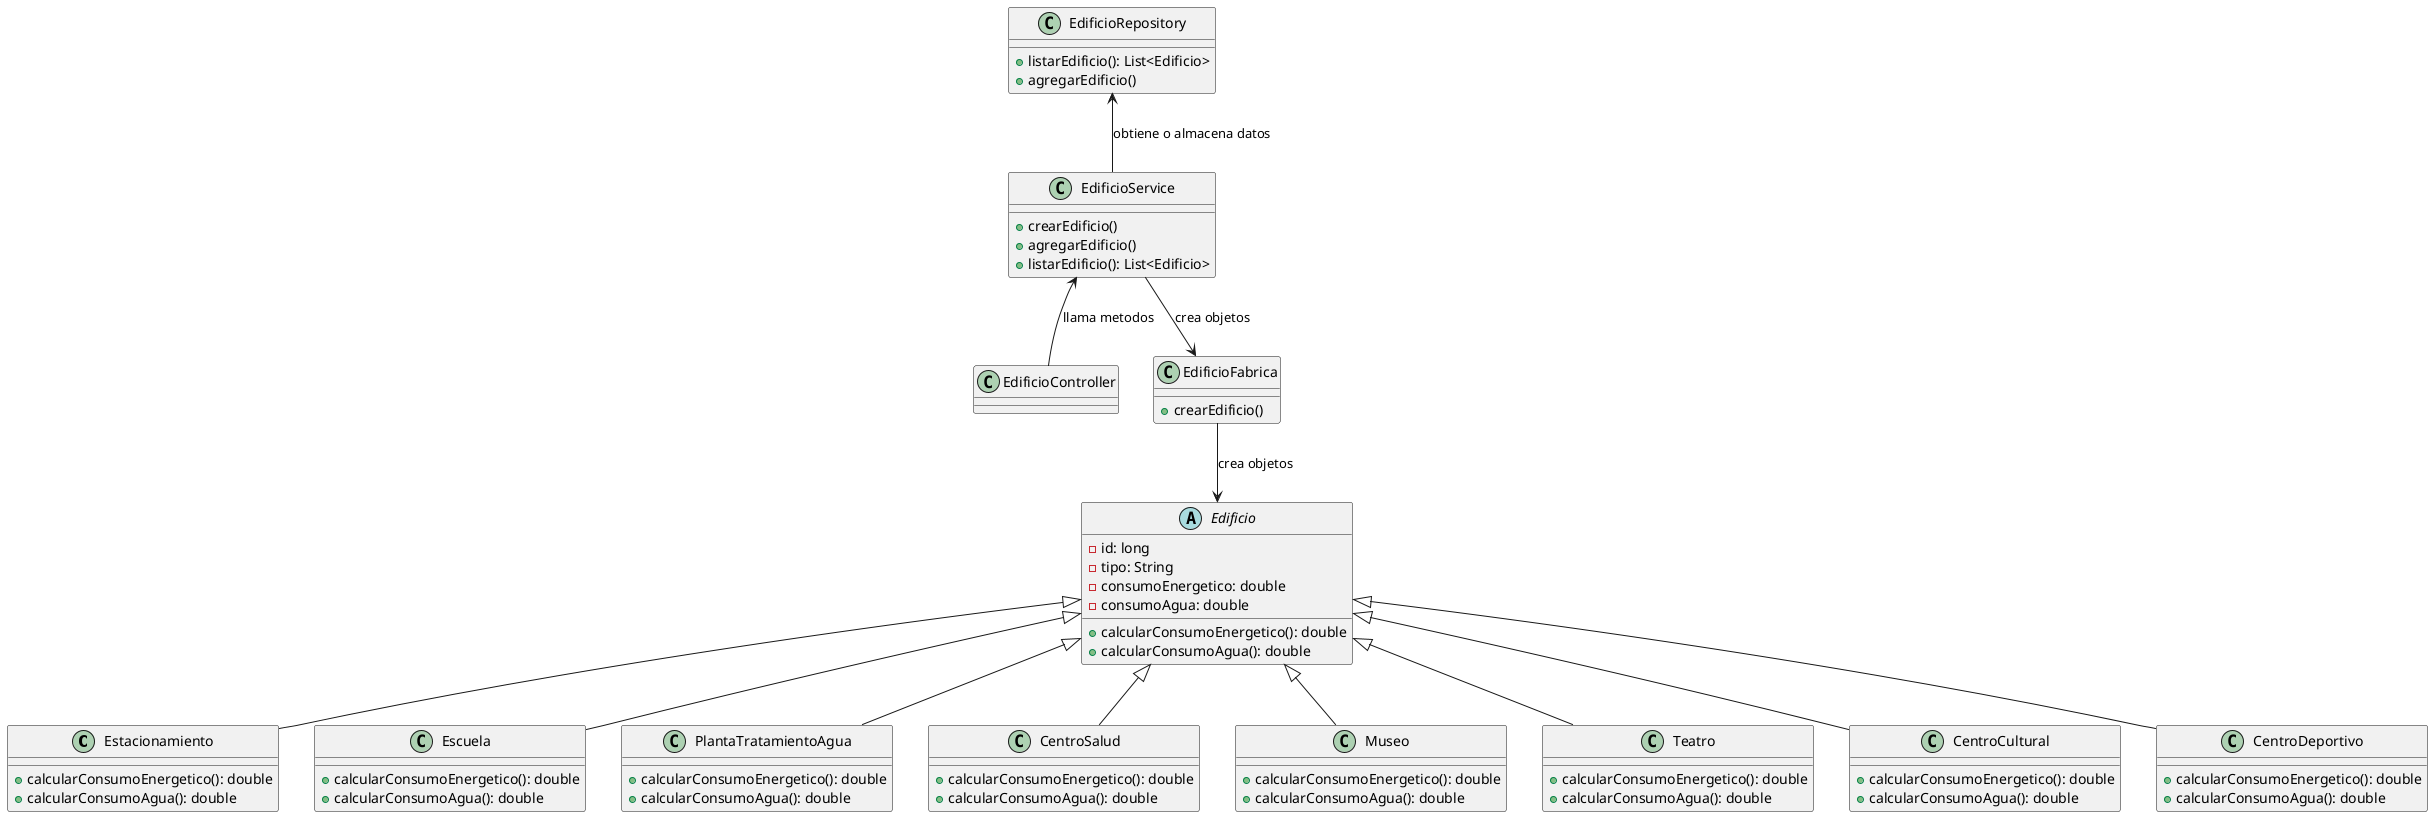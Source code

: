 @startuml
'https://plantuml.com/class-diagram

class Estacionamiento{
    +calcularConsumoEnergetico(): double
    +calcularConsumoAgua(): double
}
class Escuela{
     +calcularConsumoEnergetico(): double
     +calcularConsumoAgua(): double
}

class PlantaTratamientoAgua{
     +calcularConsumoEnergetico(): double
     +calcularConsumoAgua(): double
}
class CentroSalud{
     +calcularConsumoEnergetico(): double
     +calcularConsumoAgua(): double
}
class Museo{
     +calcularConsumoEnergetico(): double
     +calcularConsumoAgua(): double
}
class Teatro{
     +calcularConsumoEnergetico(): double
     +calcularConsumoAgua(): double
}
class CentroCultural{
     +calcularConsumoEnergetico(): double
     +calcularConsumoAgua(): double
}
class CentroDeportivo{
     +calcularConsumoEnergetico(): double
     +calcularConsumoAgua(): double
}

abstract class Edificio{
    -id: long
    -tipo: String
    -consumoEnergetico: double
    -consumoAgua: double
    +calcularConsumoEnergetico(): double
    +calcularConsumoAgua(): double
}

class Estacionamiento extends Edificio
class Teatro extends Edificio
class CentroSalud extends Edificio
class CentroDeportivo extends Edificio
class CentroCultural extends Edificio
class Escuela extends Edificio
class Museo extends Edificio
class PlantaTratamientoAgua extends Edificio

class EdificioService{
    +crearEdificio()
    +agregarEdificio()
    +listarEdificio(): List<Edificio>
}
class EdificioRepository{
    +listarEdificio(): List<Edificio>
    +agregarEdificio()
}

class EdificioController{}
class EdificioFabrica{
    +crearEdificio()
}

EdificioRepository <-- EdificioService: obtiene o almacena datos
EdificioService <-- EdificioController: llama metodos
EdificioService --> EdificioFabrica: crea objetos
EdificioFabrica --> Edificio: crea objetos
@enduml